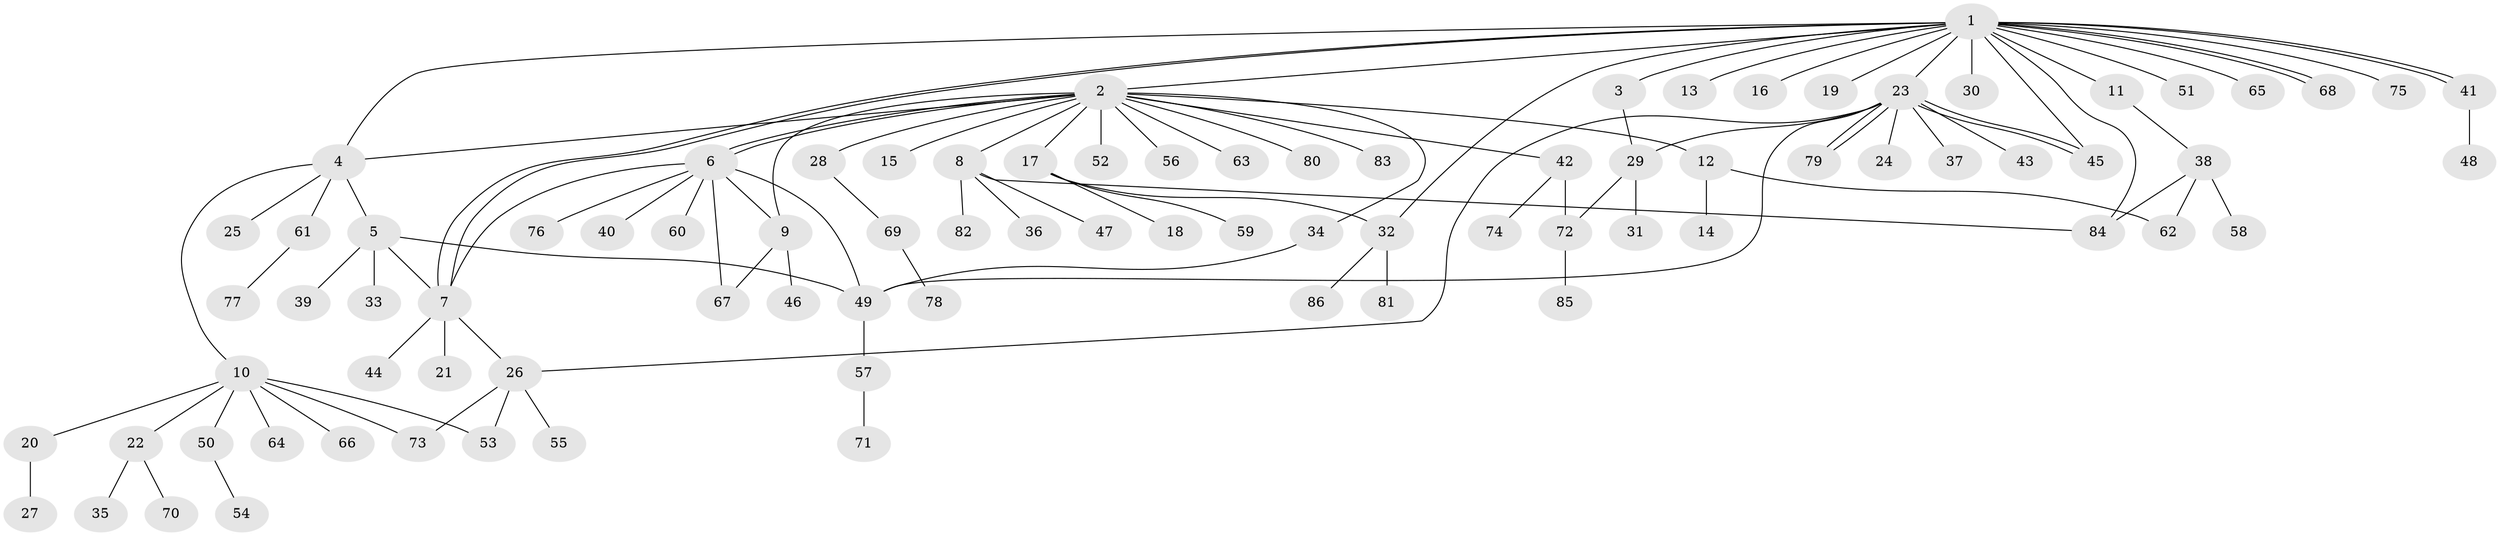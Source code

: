 // coarse degree distribution, {9: 0.023255813953488372, 14: 0.023255813953488372, 2: 0.20930232558139536, 5: 0.11627906976744186, 3: 0.16279069767441862, 6: 0.023255813953488372, 1: 0.4418604651162791}
// Generated by graph-tools (version 1.1) at 2025/50/03/04/25 22:50:20]
// undirected, 86 vertices, 109 edges
graph export_dot {
  node [color=gray90,style=filled];
  1;
  2;
  3;
  4;
  5;
  6;
  7;
  8;
  9;
  10;
  11;
  12;
  13;
  14;
  15;
  16;
  17;
  18;
  19;
  20;
  21;
  22;
  23;
  24;
  25;
  26;
  27;
  28;
  29;
  30;
  31;
  32;
  33;
  34;
  35;
  36;
  37;
  38;
  39;
  40;
  41;
  42;
  43;
  44;
  45;
  46;
  47;
  48;
  49;
  50;
  51;
  52;
  53;
  54;
  55;
  56;
  57;
  58;
  59;
  60;
  61;
  62;
  63;
  64;
  65;
  66;
  67;
  68;
  69;
  70;
  71;
  72;
  73;
  74;
  75;
  76;
  77;
  78;
  79;
  80;
  81;
  82;
  83;
  84;
  85;
  86;
  1 -- 2;
  1 -- 3;
  1 -- 4;
  1 -- 7;
  1 -- 7;
  1 -- 11;
  1 -- 13;
  1 -- 16;
  1 -- 19;
  1 -- 23;
  1 -- 30;
  1 -- 32;
  1 -- 41;
  1 -- 41;
  1 -- 45;
  1 -- 51;
  1 -- 65;
  1 -- 68;
  1 -- 68;
  1 -- 75;
  1 -- 84;
  2 -- 4;
  2 -- 6;
  2 -- 6;
  2 -- 8;
  2 -- 9;
  2 -- 12;
  2 -- 15;
  2 -- 17;
  2 -- 28;
  2 -- 34;
  2 -- 42;
  2 -- 52;
  2 -- 56;
  2 -- 63;
  2 -- 80;
  2 -- 83;
  3 -- 29;
  4 -- 5;
  4 -- 10;
  4 -- 25;
  4 -- 61;
  5 -- 7;
  5 -- 33;
  5 -- 39;
  5 -- 49;
  6 -- 7;
  6 -- 9;
  6 -- 40;
  6 -- 49;
  6 -- 60;
  6 -- 67;
  6 -- 76;
  7 -- 21;
  7 -- 26;
  7 -- 44;
  8 -- 36;
  8 -- 47;
  8 -- 82;
  8 -- 84;
  9 -- 46;
  9 -- 67;
  10 -- 20;
  10 -- 22;
  10 -- 50;
  10 -- 53;
  10 -- 64;
  10 -- 66;
  10 -- 73;
  11 -- 38;
  12 -- 14;
  12 -- 62;
  17 -- 18;
  17 -- 32;
  17 -- 59;
  20 -- 27;
  22 -- 35;
  22 -- 70;
  23 -- 24;
  23 -- 26;
  23 -- 29;
  23 -- 37;
  23 -- 43;
  23 -- 45;
  23 -- 45;
  23 -- 49;
  23 -- 79;
  23 -- 79;
  26 -- 53;
  26 -- 55;
  26 -- 73;
  28 -- 69;
  29 -- 31;
  29 -- 72;
  32 -- 81;
  32 -- 86;
  34 -- 49;
  38 -- 58;
  38 -- 62;
  38 -- 84;
  41 -- 48;
  42 -- 72;
  42 -- 74;
  49 -- 57;
  50 -- 54;
  57 -- 71;
  61 -- 77;
  69 -- 78;
  72 -- 85;
}
